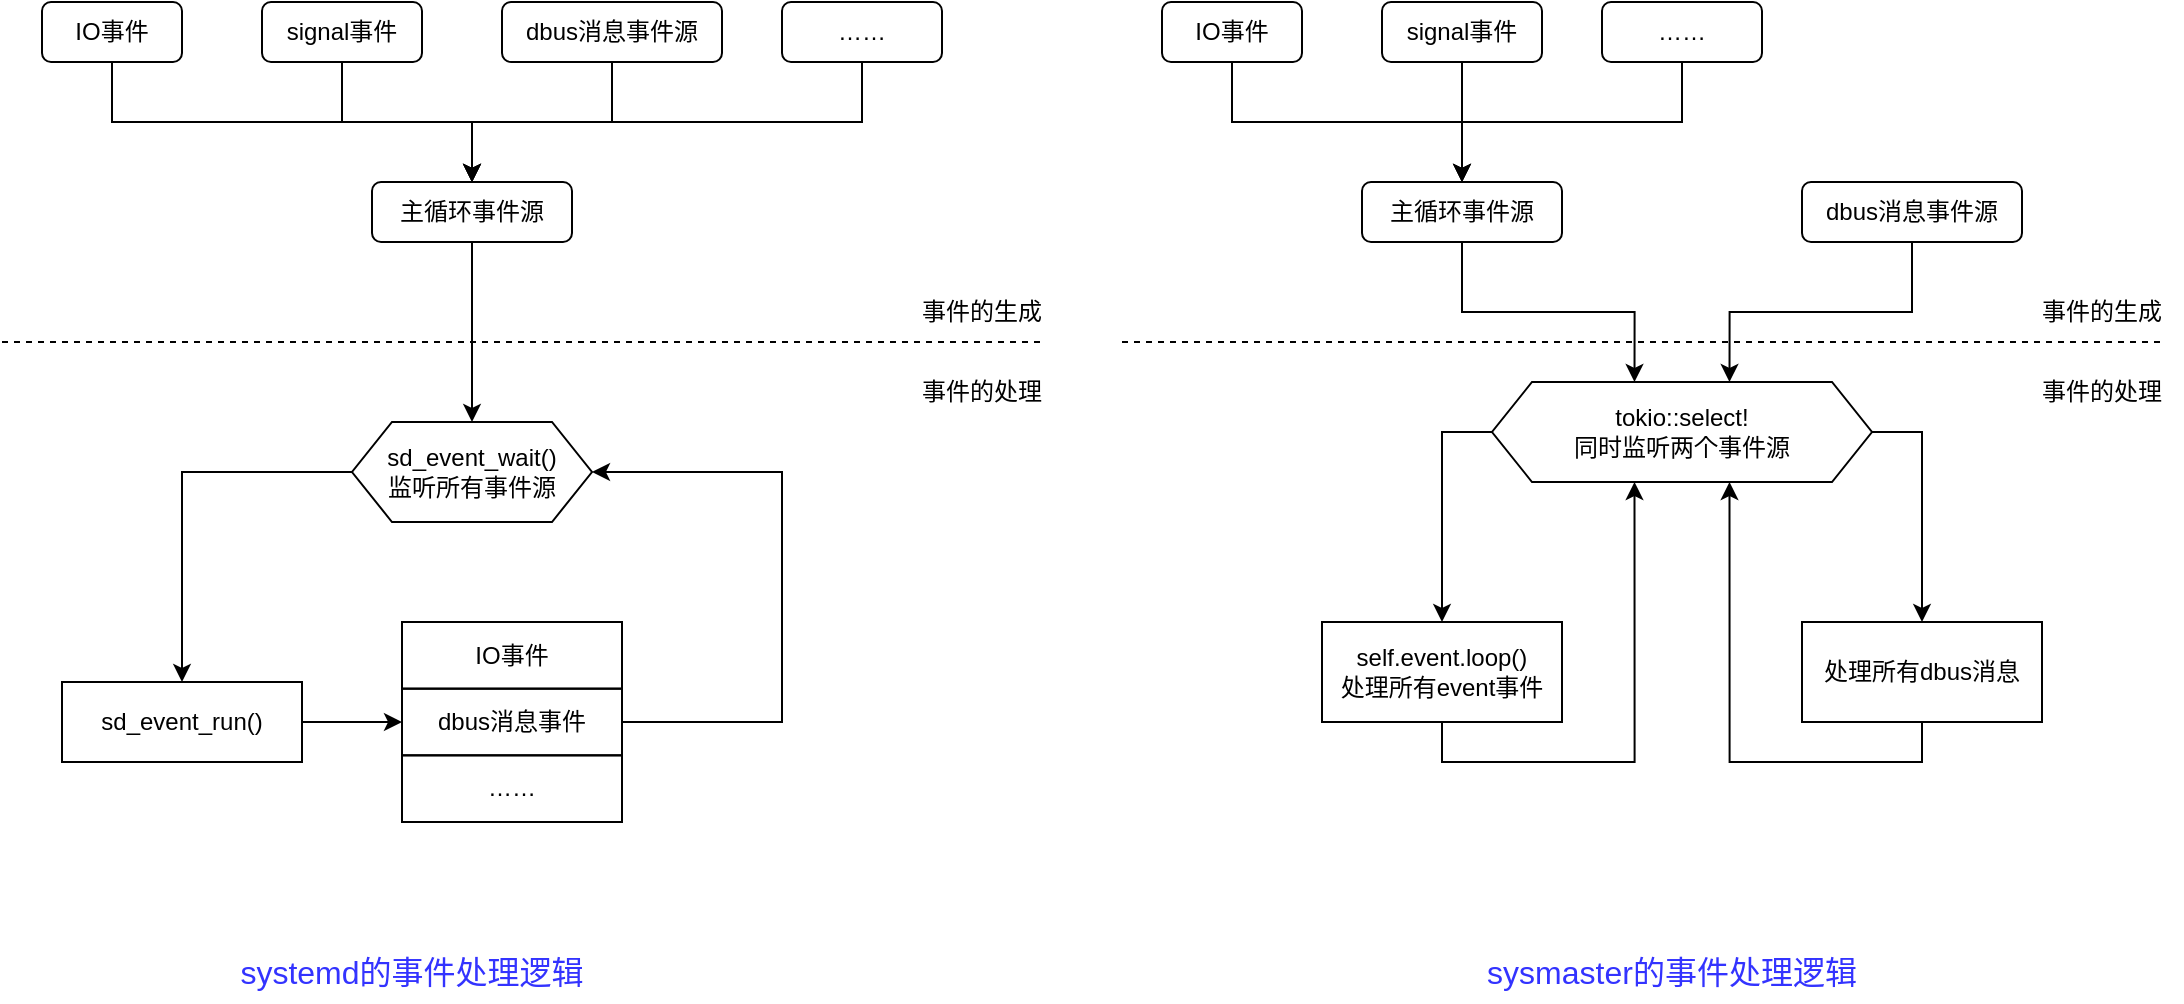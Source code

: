 <mxfile version="20.4.0" type="github"><diagram id="167ACPjaTMKfiI97wdP4" name="第 1 页"><mxGraphModel dx="1929" dy="654" grid="1" gridSize="10" guides="1" tooltips="1" connect="1" arrows="1" fold="1" page="1" pageScale="1" pageWidth="827" pageHeight="1169" math="0" shadow="0"><root><mxCell id="0"/><mxCell id="1" parent="0"/><mxCell id="1k6nKsQt-DCZZ6Zlw8uM-12" style="edgeStyle=orthogonalEdgeStyle;rounded=0;orthogonalLoop=1;jettySize=auto;html=1;exitX=0.5;exitY=1;exitDx=0;exitDy=0;entryX=0.5;entryY=0;entryDx=0;entryDy=0;" edge="1" parent="1" source="1k6nKsQt-DCZZ6Zlw8uM-1" target="1k6nKsQt-DCZZ6Zlw8uM-4"><mxGeometry relative="1" as="geometry"/></mxCell><mxCell id="1k6nKsQt-DCZZ6Zlw8uM-1" value="IO事件" style="rounded=1;whiteSpace=wrap;html=1;" vertex="1" parent="1"><mxGeometry x="220" y="190" width="70" height="30" as="geometry"/></mxCell><mxCell id="1k6nKsQt-DCZZ6Zlw8uM-13" style="edgeStyle=orthogonalEdgeStyle;rounded=0;orthogonalLoop=1;jettySize=auto;html=1;exitX=0.5;exitY=1;exitDx=0;exitDy=0;" edge="1" parent="1" source="1k6nKsQt-DCZZ6Zlw8uM-2"><mxGeometry relative="1" as="geometry"><mxPoint x="370" y="280" as="targetPoint"/></mxGeometry></mxCell><mxCell id="1k6nKsQt-DCZZ6Zlw8uM-2" value="signal事件" style="rounded=1;whiteSpace=wrap;html=1;" vertex="1" parent="1"><mxGeometry x="330" y="190" width="80" height="30" as="geometry"/></mxCell><mxCell id="1k6nKsQt-DCZZ6Zlw8uM-14" style="edgeStyle=orthogonalEdgeStyle;rounded=0;orthogonalLoop=1;jettySize=auto;html=1;exitX=0.5;exitY=1;exitDx=0;exitDy=0;entryX=0.5;entryY=0;entryDx=0;entryDy=0;" edge="1" parent="1" source="1k6nKsQt-DCZZ6Zlw8uM-3" target="1k6nKsQt-DCZZ6Zlw8uM-4"><mxGeometry relative="1" as="geometry"/></mxCell><mxCell id="1k6nKsQt-DCZZ6Zlw8uM-3" value="……" style="rounded=1;whiteSpace=wrap;html=1;" vertex="1" parent="1"><mxGeometry x="440" y="190" width="80" height="30" as="geometry"/></mxCell><mxCell id="1k6nKsQt-DCZZ6Zlw8uM-16" style="edgeStyle=orthogonalEdgeStyle;rounded=0;orthogonalLoop=1;jettySize=auto;html=1;exitX=0.5;exitY=1;exitDx=0;exitDy=0;entryX=0.375;entryY=0;entryDx=0;entryDy=0;" edge="1" parent="1" source="1k6nKsQt-DCZZ6Zlw8uM-4" target="1k6nKsQt-DCZZ6Zlw8uM-7"><mxGeometry relative="1" as="geometry"/></mxCell><mxCell id="1k6nKsQt-DCZZ6Zlw8uM-4" value="主循环事件源" style="rounded=1;whiteSpace=wrap;html=1;" vertex="1" parent="1"><mxGeometry x="320" y="280" width="100" height="30" as="geometry"/></mxCell><mxCell id="1k6nKsQt-DCZZ6Zlw8uM-15" style="edgeStyle=orthogonalEdgeStyle;rounded=0;orthogonalLoop=1;jettySize=auto;html=1;exitX=0.5;exitY=1;exitDx=0;exitDy=0;entryX=0.625;entryY=0;entryDx=0;entryDy=0;" edge="1" parent="1" source="1k6nKsQt-DCZZ6Zlw8uM-5" target="1k6nKsQt-DCZZ6Zlw8uM-7"><mxGeometry relative="1" as="geometry"/></mxCell><mxCell id="1k6nKsQt-DCZZ6Zlw8uM-5" value="dbus消息事件源" style="rounded=1;whiteSpace=wrap;html=1;" vertex="1" parent="1"><mxGeometry x="540" y="280" width="110" height="30" as="geometry"/></mxCell><mxCell id="1k6nKsQt-DCZZ6Zlw8uM-17" style="edgeStyle=orthogonalEdgeStyle;rounded=0;orthogonalLoop=1;jettySize=auto;html=1;exitX=0;exitY=0.5;exitDx=0;exitDy=0;entryX=0.5;entryY=0;entryDx=0;entryDy=0;" edge="1" parent="1" source="1k6nKsQt-DCZZ6Zlw8uM-7" target="1k6nKsQt-DCZZ6Zlw8uM-10"><mxGeometry relative="1" as="geometry"/></mxCell><mxCell id="1k6nKsQt-DCZZ6Zlw8uM-18" style="edgeStyle=orthogonalEdgeStyle;rounded=0;orthogonalLoop=1;jettySize=auto;html=1;exitX=1;exitY=0.5;exitDx=0;exitDy=0;" edge="1" parent="1" source="1k6nKsQt-DCZZ6Zlw8uM-7" target="1k6nKsQt-DCZZ6Zlw8uM-11"><mxGeometry relative="1" as="geometry"/></mxCell><mxCell id="1k6nKsQt-DCZZ6Zlw8uM-7" value="&lt;div&gt;tokio::select!&lt;/div&gt;&lt;div&gt;同时监听两个事件源&lt;br&gt;&lt;/div&gt;" style="shape=hexagon;perimeter=hexagonPerimeter2;whiteSpace=wrap;html=1;fixedSize=1;" vertex="1" parent="1"><mxGeometry x="385" y="380" width="190" height="50" as="geometry"/></mxCell><mxCell id="1k6nKsQt-DCZZ6Zlw8uM-24" style="edgeStyle=orthogonalEdgeStyle;rounded=0;orthogonalLoop=1;jettySize=auto;html=1;exitX=0.5;exitY=1;exitDx=0;exitDy=0;entryX=0.375;entryY=1;entryDx=0;entryDy=0;" edge="1" parent="1" source="1k6nKsQt-DCZZ6Zlw8uM-10" target="1k6nKsQt-DCZZ6Zlw8uM-7"><mxGeometry relative="1" as="geometry"/></mxCell><mxCell id="1k6nKsQt-DCZZ6Zlw8uM-10" value="&lt;div&gt;self.event.loop()&lt;/div&gt;&lt;div&gt;处理所有event事件&lt;br&gt;&lt;/div&gt;" style="rounded=0;whiteSpace=wrap;html=1;" vertex="1" parent="1"><mxGeometry x="300" y="500" width="120" height="50" as="geometry"/></mxCell><mxCell id="1k6nKsQt-DCZZ6Zlw8uM-23" style="edgeStyle=orthogonalEdgeStyle;rounded=0;orthogonalLoop=1;jettySize=auto;html=1;exitX=0.5;exitY=1;exitDx=0;exitDy=0;entryX=0.625;entryY=1;entryDx=0;entryDy=0;" edge="1" parent="1" source="1k6nKsQt-DCZZ6Zlw8uM-11" target="1k6nKsQt-DCZZ6Zlw8uM-7"><mxGeometry relative="1" as="geometry"/></mxCell><mxCell id="1k6nKsQt-DCZZ6Zlw8uM-11" value="处理所有dbus消息" style="rounded=0;whiteSpace=wrap;html=1;" vertex="1" parent="1"><mxGeometry x="540" y="500" width="120" height="50" as="geometry"/></mxCell><mxCell id="1k6nKsQt-DCZZ6Zlw8uM-19" value="" style="endArrow=none;dashed=1;html=1;rounded=0;" edge="1" parent="1"><mxGeometry width="50" height="50" relative="1" as="geometry"><mxPoint x="200" y="360" as="sourcePoint"/><mxPoint x="720" y="360" as="targetPoint"/></mxGeometry></mxCell><mxCell id="1k6nKsQt-DCZZ6Zlw8uM-20" value="事件的生成" style="text;html=1;strokeColor=none;fillColor=none;align=center;verticalAlign=middle;whiteSpace=wrap;rounded=0;" vertex="1" parent="1"><mxGeometry x="650" y="330" width="80" height="30" as="geometry"/></mxCell><mxCell id="1k6nKsQt-DCZZ6Zlw8uM-21" value="事件的处理" style="text;html=1;strokeColor=none;fillColor=none;align=center;verticalAlign=middle;whiteSpace=wrap;rounded=0;" vertex="1" parent="1"><mxGeometry x="650" y="370" width="80" height="30" as="geometry"/></mxCell><mxCell id="1k6nKsQt-DCZZ6Zlw8uM-26" style="edgeStyle=orthogonalEdgeStyle;rounded=0;orthogonalLoop=1;jettySize=auto;html=1;exitX=0.5;exitY=1;exitDx=0;exitDy=0;entryX=0.5;entryY=0;entryDx=0;entryDy=0;" edge="1" source="1k6nKsQt-DCZZ6Zlw8uM-27" target="1k6nKsQt-DCZZ6Zlw8uM-33" parent="1"><mxGeometry relative="1" as="geometry"/></mxCell><mxCell id="1k6nKsQt-DCZZ6Zlw8uM-27" value="IO事件" style="rounded=1;whiteSpace=wrap;html=1;" vertex="1" parent="1"><mxGeometry x="-340" y="190" width="70" height="30" as="geometry"/></mxCell><mxCell id="1k6nKsQt-DCZZ6Zlw8uM-48" style="edgeStyle=orthogonalEdgeStyle;rounded=0;orthogonalLoop=1;jettySize=auto;html=1;exitX=0.5;exitY=1;exitDx=0;exitDy=0;entryX=0.5;entryY=0;entryDx=0;entryDy=0;" edge="1" parent="1" source="1k6nKsQt-DCZZ6Zlw8uM-29" target="1k6nKsQt-DCZZ6Zlw8uM-33"><mxGeometry relative="1" as="geometry"/></mxCell><mxCell id="1k6nKsQt-DCZZ6Zlw8uM-29" value="signal事件" style="rounded=1;whiteSpace=wrap;html=1;" vertex="1" parent="1"><mxGeometry x="-230" y="190" width="80" height="30" as="geometry"/></mxCell><mxCell id="1k6nKsQt-DCZZ6Zlw8uM-30" style="edgeStyle=orthogonalEdgeStyle;rounded=0;orthogonalLoop=1;jettySize=auto;html=1;exitX=0.5;exitY=1;exitDx=0;exitDy=0;entryX=0.5;entryY=0;entryDx=0;entryDy=0;" edge="1" source="1k6nKsQt-DCZZ6Zlw8uM-31" target="1k6nKsQt-DCZZ6Zlw8uM-33" parent="1"><mxGeometry relative="1" as="geometry"/></mxCell><mxCell id="1k6nKsQt-DCZZ6Zlw8uM-31" value="……" style="rounded=1;whiteSpace=wrap;html=1;" vertex="1" parent="1"><mxGeometry x="30" y="190" width="80" height="30" as="geometry"/></mxCell><mxCell id="1k6nKsQt-DCZZ6Zlw8uM-56" style="edgeStyle=orthogonalEdgeStyle;rounded=0;orthogonalLoop=1;jettySize=auto;html=1;exitX=0.5;exitY=1;exitDx=0;exitDy=0;" edge="1" parent="1" source="1k6nKsQt-DCZZ6Zlw8uM-33" target="1k6nKsQt-DCZZ6Zlw8uM-49"><mxGeometry relative="1" as="geometry"/></mxCell><mxCell id="1k6nKsQt-DCZZ6Zlw8uM-33" value="主循环事件源" style="rounded=1;whiteSpace=wrap;html=1;" vertex="1" parent="1"><mxGeometry x="-175" y="280" width="100" height="30" as="geometry"/></mxCell><mxCell id="1k6nKsQt-DCZZ6Zlw8uM-47" style="edgeStyle=orthogonalEdgeStyle;rounded=0;orthogonalLoop=1;jettySize=auto;html=1;exitX=0.5;exitY=1;exitDx=0;exitDy=0;entryX=0.5;entryY=0;entryDx=0;entryDy=0;" edge="1" parent="1" source="1k6nKsQt-DCZZ6Zlw8uM-35" target="1k6nKsQt-DCZZ6Zlw8uM-33"><mxGeometry relative="1" as="geometry"/></mxCell><mxCell id="1k6nKsQt-DCZZ6Zlw8uM-35" value="dbus消息事件源" style="rounded=1;whiteSpace=wrap;html=1;" vertex="1" parent="1"><mxGeometry x="-110" y="190" width="110" height="30" as="geometry"/></mxCell><mxCell id="1k6nKsQt-DCZZ6Zlw8uM-96" style="edgeStyle=orthogonalEdgeStyle;rounded=0;orthogonalLoop=1;jettySize=auto;html=1;exitX=1;exitY=0.5;exitDx=0;exitDy=0;entryX=0;entryY=0.5;entryDx=0;entryDy=0;" edge="1" parent="1" source="1k6nKsQt-DCZZ6Zlw8uM-40" target="1k6nKsQt-DCZZ6Zlw8uM-90"><mxGeometry relative="1" as="geometry"/></mxCell><mxCell id="1k6nKsQt-DCZZ6Zlw8uM-40" value="sd_event_run()" style="rounded=0;whiteSpace=wrap;html=1;" vertex="1" parent="1"><mxGeometry x="-330" y="530" width="120" height="40" as="geometry"/></mxCell><mxCell id="1k6nKsQt-DCZZ6Zlw8uM-43" value="" style="endArrow=none;dashed=1;html=1;rounded=0;" edge="1" parent="1"><mxGeometry width="50" height="50" relative="1" as="geometry"><mxPoint x="-360" y="360" as="sourcePoint"/><mxPoint x="160" y="360" as="targetPoint"/></mxGeometry></mxCell><mxCell id="1k6nKsQt-DCZZ6Zlw8uM-44" value="事件的生成" style="text;html=1;strokeColor=none;fillColor=none;align=center;verticalAlign=middle;whiteSpace=wrap;rounded=0;" vertex="1" parent="1"><mxGeometry x="90" y="330" width="80" height="30" as="geometry"/></mxCell><mxCell id="1k6nKsQt-DCZZ6Zlw8uM-45" value="事件的处理" style="text;html=1;strokeColor=none;fillColor=none;align=center;verticalAlign=middle;whiteSpace=wrap;rounded=0;" vertex="1" parent="1"><mxGeometry x="90" y="370" width="80" height="30" as="geometry"/></mxCell><mxCell id="1k6nKsQt-DCZZ6Zlw8uM-57" style="edgeStyle=orthogonalEdgeStyle;rounded=0;orthogonalLoop=1;jettySize=auto;html=1;exitX=0;exitY=0.5;exitDx=0;exitDy=0;entryX=0.5;entryY=0;entryDx=0;entryDy=0;" edge="1" parent="1" source="1k6nKsQt-DCZZ6Zlw8uM-49" target="1k6nKsQt-DCZZ6Zlw8uM-40"><mxGeometry relative="1" as="geometry"/></mxCell><mxCell id="1k6nKsQt-DCZZ6Zlw8uM-49" value="&lt;div&gt;sd_event_wait()&lt;/div&gt;&lt;div&gt;监听所有事件源&lt;br&gt;&lt;/div&gt;" style="shape=hexagon;perimeter=hexagonPerimeter2;whiteSpace=wrap;html=1;fixedSize=1;" vertex="1" parent="1"><mxGeometry x="-185" y="400" width="120" height="50" as="geometry"/></mxCell><mxCell id="1k6nKsQt-DCZZ6Zlw8uM-92" value="" style="group" vertex="1" connectable="0" parent="1"><mxGeometry x="-160" y="500" width="110" height="100" as="geometry"/></mxCell><mxCell id="1k6nKsQt-DCZZ6Zlw8uM-89" value="IO事件" style="rounded=0;whiteSpace=wrap;html=1;fillColor=none;" vertex="1" parent="1k6nKsQt-DCZZ6Zlw8uM-92"><mxGeometry width="110.0" height="33.333" as="geometry"/></mxCell><mxCell id="1k6nKsQt-DCZZ6Zlw8uM-90" value="dbus消息事件" style="rounded=0;whiteSpace=wrap;html=1;fillColor=none;" vertex="1" parent="1k6nKsQt-DCZZ6Zlw8uM-92"><mxGeometry y="33.333" width="110.0" height="33.333" as="geometry"/></mxCell><mxCell id="1k6nKsQt-DCZZ6Zlw8uM-91" value="……" style="rounded=0;whiteSpace=wrap;html=1;fillColor=none;" vertex="1" parent="1k6nKsQt-DCZZ6Zlw8uM-92"><mxGeometry y="66.667" width="110.0" height="33.333" as="geometry"/></mxCell><mxCell id="1k6nKsQt-DCZZ6Zlw8uM-97" style="edgeStyle=orthogonalEdgeStyle;rounded=0;orthogonalLoop=1;jettySize=auto;html=1;exitX=1;exitY=0.5;exitDx=0;exitDy=0;entryX=1;entryY=0.5;entryDx=0;entryDy=0;" edge="1" parent="1" source="1k6nKsQt-DCZZ6Zlw8uM-90" target="1k6nKsQt-DCZZ6Zlw8uM-49"><mxGeometry relative="1" as="geometry"><Array as="points"><mxPoint x="30" y="550"/><mxPoint x="30" y="425"/></Array></mxGeometry></mxCell><mxCell id="1k6nKsQt-DCZZ6Zlw8uM-98" value="systemd的事件处理逻辑" style="text;html=1;strokeColor=none;fillColor=none;align=center;verticalAlign=middle;whiteSpace=wrap;rounded=0;fontSize=16;fontColor=#3333FF;" vertex="1" parent="1"><mxGeometry x="-280" y="660" width="250" height="30" as="geometry"/></mxCell><mxCell id="1k6nKsQt-DCZZ6Zlw8uM-99" value="sysmaster的事件处理逻辑" style="text;html=1;strokeColor=none;fillColor=none;align=center;verticalAlign=middle;whiteSpace=wrap;rounded=0;fontSize=16;fontColor=#3333FF;" vertex="1" parent="1"><mxGeometry x="350" y="660" width="250" height="30" as="geometry"/></mxCell></root></mxGraphModel></diagram></mxfile>